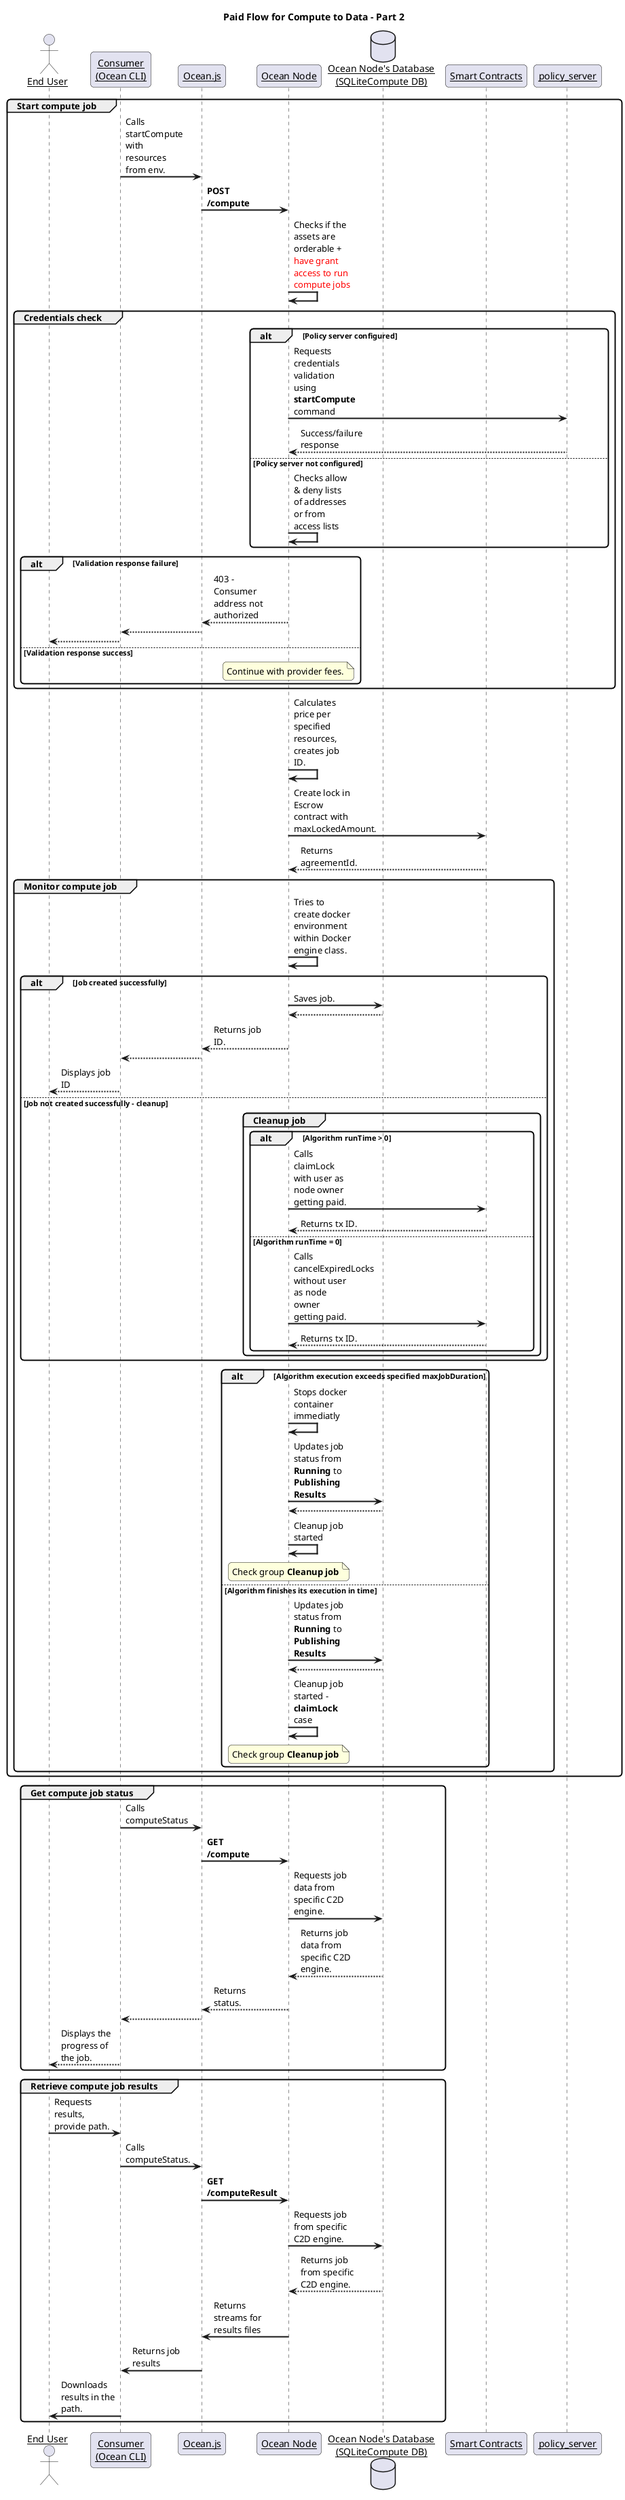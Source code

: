 @startuml "Paid Flow for Compute to Data - Part 2"
title "Paid Flow for Compute to Data - Part 2"

skinparam sequenceArrowThickness 2
skinparam roundcorner 10
skinparam maxmessagesize 85
skinparam sequenceParticipant underline

actor "End User" as end_user
participant "Consumer\n(Ocean CLI)" as consumer
participant "Ocean.js" as ocean_js
participant "Ocean Node" as ocean_node
database "Ocean Node's Database\n(SQLiteCompute DB)" as db
participant "Smart Contracts" as smart_contracts

group Start compute job
    consumer -> ocean_js: Calls startCompute with resources from env.
    ocean_js -> ocean_node: **POST /compute**
    ocean_node -> ocean_node: Checks if the assets are orderable + <font color=red>have grant access to run compute jobs</font>
    group Credentials check
        alt Policy server configured
            ocean_node -> policy_server: Requests credentials validation using **startCompute** command
            policy_server --> ocean_node: Success/failure response
        else Policy server not configured
            ocean_node -> ocean_node: Checks allow & deny lists of addresses or from access lists
        end
        alt Validation response failure
            ocean_node --> ocean_js: 403 - Consumer address not authorized
            ocean_js --> consumer
            consumer --> end_user
        else Validation response success
            note over ocean_node
                Continue with provider fees.
            end note
        end
    end group
    ocean_node -> ocean_node: Calculates price per specified resources, creates job ID.
    ocean_node -> smart_contracts: Create lock in Escrow contract with maxLockedAmount.
    smart_contracts --> ocean_node: Returns agreementId.
    group Monitor compute job
    ocean_node -> ocean_node: Tries to create docker environment within Docker engine class.
        alt Job created successfully
        ocean_node -> db: Saves job.
        db --> ocean_node
        ocean_node --> ocean_js: Returns job ID.
        ocean_js --> consumer
        consumer --> end_user: Displays job ID
        else Job not created successfully - cleanup
            group Cleanup job
                alt Algorithm runTime > 0
                    ocean_node -> smart_contracts: Calls claimLock with user as node owner getting paid.
                    smart_contracts --> ocean_node: Returns tx ID.
                else Algorithm runTime = 0
                    ocean_node -> smart_contracts: Calls cancelExpiredLocks without user as node owner getting paid.
                    smart_contracts --> ocean_node: Returns tx ID.
                end
            end group
        end
        alt Algorithm execution exceeds specified maxJobDuration
            ocean_node -> ocean_node: Stops docker container immediatly
            ocean_node -> db: Updates job status from **Running** to **Publishing Results**
            db --> ocean_node
            ocean_node -> ocean_node: Cleanup job started
            note over ocean_node
                Check group **Cleanup job**
            end note
        else Algorithm finishes its execution in time
            ocean_node -> db: Updates job status from **Running** to **Publishing Results**
            db --> ocean_node
            ocean_node -> ocean_node: Cleanup job started - **claimLock** case
            note over ocean_node
                Check group **Cleanup job**
            end note
        end

    end group
end group


group Get compute job status
    consumer -> ocean_js: Calls computeStatus
    ocean_js -> ocean_node: **GET /compute**
    ocean_node -> db: Requests job data from specific C2D engine.
    db --> ocean_node: Returns job data from specific C2D engine.
    ocean_node --> ocean_js: Returns status.
    ocean_js --> consumer
    consumer --> end_user: Displays the progress of the job.
end group

group Retrieve compute job results
    end_user -> consumer: Requests results, provide path.
    consumer -> ocean_js: Calls computeStatus.
    ocean_js -> ocean_node: **GET /computeResult**
    ocean_node -> db: Requests job from specific C2D engine.
    db --> ocean_node: Returns job from specific C2D engine.
    ocean_node -> ocean_js: Returns streams for results files
    ocean_js -> consumer: Returns job results
    consumer -> end_user: Downloads results in the path.
end group

@enduml